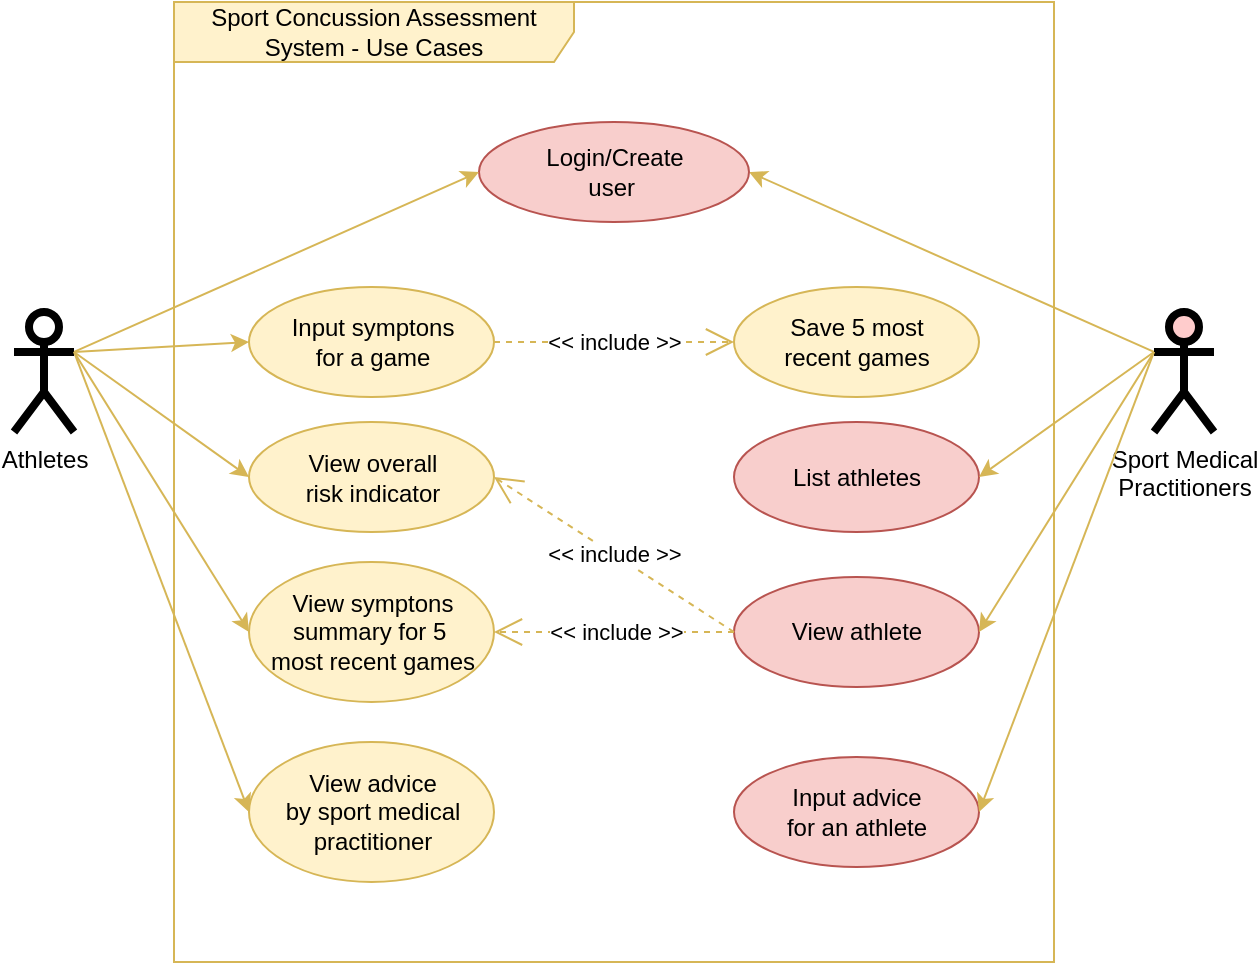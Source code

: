 <mxfile>
    <diagram id="1cee9afd-dcdd-cf27-cb82-50d77dad4855" name="Page-1">
        <mxGraphModel dx="1621" dy="824" grid="1" gridSize="10" guides="1" tooltips="1" connect="1" arrows="1" fold="1" page="1" pageScale="1" pageWidth="850" pageHeight="1100" math="0" shadow="0">
            <root>
                <mxCell id="0"/>
                <mxCell id="1" parent="0"/>
                <mxCell id="c1cb8d76720eaeb-22" value="Sport Concussion Assessment System - Use Cases" style="shape=umlFrame;whiteSpace=wrap;html=1;strokeWidth=1;fillColor=#fff2cc;width=200;height=30;strokeColor=#d6b656;" parent="1" vertex="1">
                    <mxGeometry x="200" y="40" width="440" height="480" as="geometry"/>
                </mxCell>
                <mxCell id="c1cb8d76720eaeb-1" value="Input symptons&lt;br&gt;for a game" style="ellipse;whiteSpace=wrap;html=1;fillColor=#fff2cc;strokeColor=#d6b656;" parent="1" vertex="1">
                    <mxGeometry x="237.5" y="182.5" width="122.5" height="55" as="geometry"/>
                </mxCell>
                <mxCell id="c1cb8d76720eaeb-10" style="html=1;exitX=1;exitY=0.333;exitPerimeter=0;jettySize=auto;orthogonalLoop=1;fillColor=#fff2cc;strokeColor=#d6b656;curved=1;fontColor=#000099;entryX=0;entryY=0.5;entryDx=0;entryDy=0;" parent="1" source="c1cb8d76720eaeb-15" target="c1cb8d76720eaeb-1" edge="1">
                    <mxGeometry relative="1" as="geometry">
                        <mxPoint x="238" y="120" as="targetPoint"/>
                    </mxGeometry>
                </mxCell>
                <mxCell id="c1cb8d76720eaeb-14" style="edgeStyle=none;curved=1;html=1;exitX=1;exitY=0.333;exitPerimeter=0;jettySize=auto;orthogonalLoop=1;strokeColor=#d6b656;entryX=0;entryY=0.5;fontColor=#000099;fillColor=#fff2cc;entryDx=0;entryDy=0;" parent="1" source="c1cb8d76720eaeb-15" target="15" edge="1">
                    <mxGeometry relative="1" as="geometry">
                        <mxPoint x="245" y="475" as="targetPoint"/>
                    </mxGeometry>
                </mxCell>
                <mxCell id="c1cb8d76720eaeb-15" value="Athletes" style="shape=umlActor;verticalLabelPosition=bottom;labelBackgroundColor=#ffffff;verticalAlign=top;html=1;strokeWidth=4;" parent="1" vertex="1">
                    <mxGeometry x="120" y="195" width="30" height="60" as="geometry"/>
                </mxCell>
                <mxCell id="c1cb8d76720eaeb-16" style="rounded=0;html=1;exitX=0;exitY=0.333;exitPerimeter=0;jettySize=auto;orthogonalLoop=1;fontColor=#000099;strokeColor=#d6b656;entryX=1;entryY=0.5;entryDx=0;entryDy=0;fillColor=#fff2cc;" parent="1" source="c1cb8d76720eaeb-20" target="11" edge="1">
                    <mxGeometry relative="1" as="geometry">
                        <mxPoint x="595" y="295" as="targetPoint"/>
                    </mxGeometry>
                </mxCell>
                <mxCell id="c1cb8d76720eaeb-20" value="Sport Medical&lt;br&gt;Practitioners" style="shape=umlActor;verticalLabelPosition=bottom;labelBackgroundColor=#ffffff;verticalAlign=top;html=1;strokeWidth=4;fillColor=#FFCCCC;" parent="1" vertex="1">
                    <mxGeometry x="690" y="195" width="30" height="60" as="geometry"/>
                </mxCell>
                <mxCell id="c1cb8d76720eaeb-28" value="&lt;font color=&quot;#000000&quot;&gt;&amp;lt;&amp;lt; include &amp;gt;&amp;gt;&lt;/font&gt;" style="endArrow=open;endSize=12;dashed=1;html=1;exitX=1;exitY=0.5;entryX=0;entryY=0.5;fontColor=#000099;strokeColor=#d6b656;entryDx=0;entryDy=0;fillColor=#fff2cc;" parent="1" source="c1cb8d76720eaeb-1" target="13" edge="1">
                    <mxGeometry x="-0.008" width="160" relative="1" as="geometry">
                        <mxPoint x="375" y="215" as="sourcePoint"/>
                        <mxPoint x="500.0" y="208.75" as="targetPoint"/>
                        <mxPoint as="offset"/>
                    </mxGeometry>
                </mxCell>
                <mxCell id="9" style="html=1;jettySize=auto;orthogonalLoop=1;fillColor=#fff2cc;strokeColor=#d6b656;curved=1;fontColor=#000099;entryX=0;entryY=0.5;entryDx=0;entryDy=0;exitX=1;exitY=0.333;exitDx=0;exitDy=0;exitPerimeter=0;" parent="1" source="c1cb8d76720eaeb-15" target="14" edge="1">
                    <mxGeometry relative="1" as="geometry">
                        <mxPoint x="180" y="215" as="sourcePoint"/>
                        <mxPoint x="231.25" y="280.0" as="targetPoint"/>
                    </mxGeometry>
                </mxCell>
                <mxCell id="11" value="Login/Create&lt;br&gt;user&amp;nbsp;" style="ellipse;whiteSpace=wrap;html=1;fillColor=#f8cecc;strokeColor=#b85450;" parent="1" vertex="1">
                    <mxGeometry x="352.5" y="100" width="135" height="50" as="geometry"/>
                </mxCell>
                <mxCell id="12" style="html=1;jettySize=auto;orthogonalLoop=1;fillColor=#fff2cc;strokeColor=#d6b656;curved=1;fontColor=#000099;entryX=0;entryY=0.5;entryDx=0;entryDy=0;exitX=1;exitY=0.333;exitDx=0;exitDy=0;exitPerimeter=0;" parent="1" source="c1cb8d76720eaeb-15" target="11" edge="1">
                    <mxGeometry relative="1" as="geometry">
                        <mxPoint x="255" y="245" as="targetPoint"/>
                        <mxPoint x="160" y="220" as="sourcePoint"/>
                    </mxGeometry>
                </mxCell>
                <mxCell id="13" value="Save 5 most&lt;br&gt;recent games" style="ellipse;whiteSpace=wrap;html=1;fillColor=#fff2cc;strokeColor=#d6b656;" parent="1" vertex="1">
                    <mxGeometry x="480" y="182.5" width="122.5" height="55" as="geometry"/>
                </mxCell>
                <mxCell id="14" value="View overall&lt;br&gt;risk indicator" style="ellipse;whiteSpace=wrap;html=1;fillColor=#fff2cc;strokeColor=#d6b656;" parent="1" vertex="1">
                    <mxGeometry x="237.5" y="250" width="122.5" height="55" as="geometry"/>
                </mxCell>
                <mxCell id="15" value="View symptons&lt;br&gt;summary for 5&amp;nbsp;&lt;br&gt;most recent games" style="ellipse;whiteSpace=wrap;html=1;fillColor=#fff2cc;strokeColor=#d6b656;" parent="1" vertex="1">
                    <mxGeometry x="237.5" y="320" width="122.5" height="70" as="geometry"/>
                </mxCell>
                <mxCell id="16" value="View advice&lt;br&gt;by sport medical practitioner" style="ellipse;whiteSpace=wrap;html=1;fillColor=#fff2cc;strokeColor=#d6b656;" parent="1" vertex="1">
                    <mxGeometry x="237.5" y="410" width="122.5" height="70" as="geometry"/>
                </mxCell>
                <mxCell id="17" style="edgeStyle=none;curved=1;html=1;jettySize=auto;orthogonalLoop=1;strokeColor=#d6b656;entryX=0;entryY=0.5;fontColor=#000099;fillColor=#fff2cc;entryDx=0;entryDy=0;exitX=1;exitY=0.333;exitDx=0;exitDy=0;exitPerimeter=0;" parent="1" source="c1cb8d76720eaeb-15" target="16" edge="1">
                    <mxGeometry relative="1" as="geometry">
                        <mxPoint x="237.5" y="420.0" as="targetPoint"/>
                        <mxPoint x="150" y="220" as="sourcePoint"/>
                    </mxGeometry>
                </mxCell>
                <mxCell id="18" value="List athletes" style="ellipse;whiteSpace=wrap;html=1;fillColor=#f8cecc;strokeColor=#b85450;" parent="1" vertex="1">
                    <mxGeometry x="480" y="250" width="122.5" height="55" as="geometry"/>
                </mxCell>
                <mxCell id="19" style="rounded=0;html=1;exitX=0;exitY=0.333;exitPerimeter=0;jettySize=auto;orthogonalLoop=1;fontColor=#000099;strokeColor=#d6b656;entryX=1;entryY=0.5;entryDx=0;entryDy=0;fillColor=#fff2cc;exitDx=0;exitDy=0;" parent="1" source="c1cb8d76720eaeb-20" target="18" edge="1">
                    <mxGeometry relative="1" as="geometry">
                        <mxPoint x="497.5" y="135" as="targetPoint"/>
                        <mxPoint x="700" y="225.0" as="sourcePoint"/>
                    </mxGeometry>
                </mxCell>
                <mxCell id="23" value="Input advice&lt;br&gt;for an athlete" style="ellipse;whiteSpace=wrap;html=1;fillColor=#f8cecc;strokeColor=#b85450;" parent="1" vertex="1">
                    <mxGeometry x="480" y="417.5" width="122.5" height="55" as="geometry"/>
                </mxCell>
                <mxCell id="24" style="rounded=0;html=1;exitX=0;exitY=0.333;exitPerimeter=0;jettySize=auto;orthogonalLoop=1;fontColor=#000099;strokeColor=#d6b656;entryX=1;entryY=0.5;entryDx=0;entryDy=0;fillColor=#fff2cc;exitDx=0;exitDy=0;" parent="1" source="c1cb8d76720eaeb-20" target="23" edge="1">
                    <mxGeometry relative="1" as="geometry">
                        <mxPoint x="612.5" y="365" as="targetPoint"/>
                        <mxPoint x="700.0" y="225" as="sourcePoint"/>
                    </mxGeometry>
                </mxCell>
                <mxCell id="27" value="View athlete" style="ellipse;whiteSpace=wrap;html=1;fillColor=#f8cecc;strokeColor=#b85450;" parent="1" vertex="1">
                    <mxGeometry x="480" y="327.5" width="122.5" height="55" as="geometry"/>
                </mxCell>
                <mxCell id="28" style="rounded=0;html=1;exitX=0;exitY=0.333;exitPerimeter=0;jettySize=auto;orthogonalLoop=1;fontColor=#000099;strokeColor=#d6b656;entryX=1;entryY=0.5;entryDx=0;entryDy=0;fillColor=#fff2cc;exitDx=0;exitDy=0;" parent="1" source="c1cb8d76720eaeb-20" target="27" edge="1">
                    <mxGeometry relative="1" as="geometry">
                        <mxPoint x="612.5" y="287.5" as="targetPoint"/>
                        <mxPoint x="700" y="225" as="sourcePoint"/>
                    </mxGeometry>
                </mxCell>
                <mxCell id="30" value="&lt;font color=&quot;#000000&quot;&gt;&amp;lt;&amp;lt; include &amp;gt;&amp;gt;&lt;/font&gt;" style="endArrow=open;endSize=12;dashed=1;html=1;exitX=0;exitY=0.5;entryX=1;entryY=0.5;fontColor=#000099;strokeColor=#d6b656;entryDx=0;entryDy=0;fillColor=#fff2cc;exitDx=0;exitDy=0;" edge="1" parent="1" source="27" target="14">
                    <mxGeometry x="-0.008" width="160" relative="1" as="geometry">
                        <mxPoint x="370" y="220" as="sourcePoint"/>
                        <mxPoint x="490" y="220" as="targetPoint"/>
                        <mxPoint as="offset"/>
                    </mxGeometry>
                </mxCell>
                <mxCell id="31" value="&lt;font color=&quot;#000000&quot;&gt;&amp;lt;&amp;lt; include &amp;gt;&amp;gt;&lt;/font&gt;" style="endArrow=open;endSize=12;dashed=1;html=1;exitX=0;exitY=0.5;entryX=1;entryY=0.5;fontColor=#000099;strokeColor=#d6b656;entryDx=0;entryDy=0;fillColor=#fff2cc;exitDx=0;exitDy=0;" edge="1" parent="1" source="27" target="15">
                    <mxGeometry x="-0.008" width="160" relative="1" as="geometry">
                        <mxPoint x="490" y="365" as="sourcePoint"/>
                        <mxPoint x="370" y="287.5" as="targetPoint"/>
                        <mxPoint as="offset"/>
                    </mxGeometry>
                </mxCell>
            </root>
        </mxGraphModel>
    </diagram>
</mxfile>
